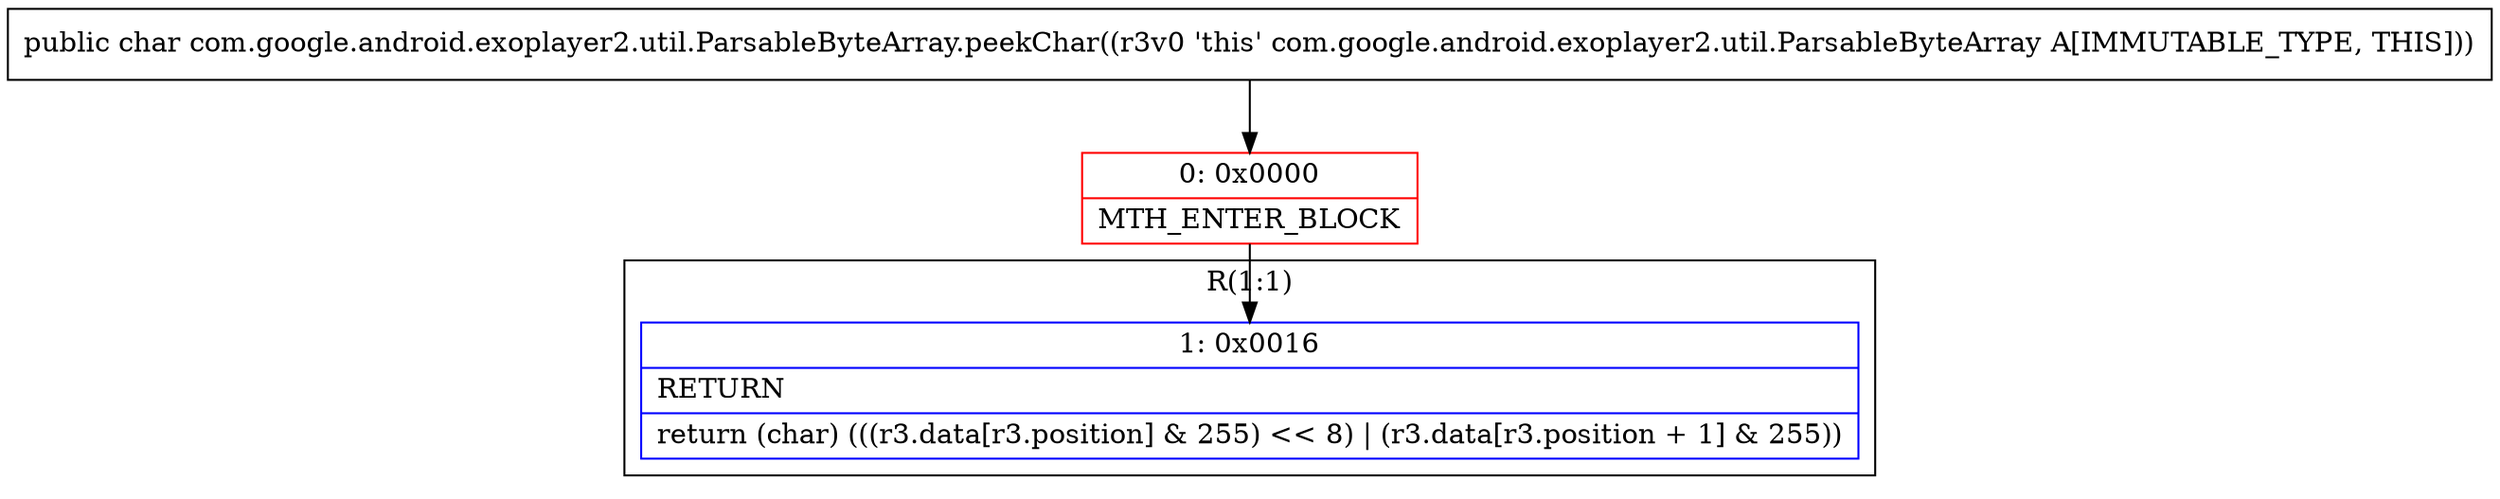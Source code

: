 digraph "CFG forcom.google.android.exoplayer2.util.ParsableByteArray.peekChar()C" {
subgraph cluster_Region_1513926504 {
label = "R(1:1)";
node [shape=record,color=blue];
Node_1 [shape=record,label="{1\:\ 0x0016|RETURN\l|return (char) (((r3.data[r3.position] & 255) \<\< 8) \| (r3.data[r3.position + 1] & 255))\l}"];
}
Node_0 [shape=record,color=red,label="{0\:\ 0x0000|MTH_ENTER_BLOCK\l}"];
MethodNode[shape=record,label="{public char com.google.android.exoplayer2.util.ParsableByteArray.peekChar((r3v0 'this' com.google.android.exoplayer2.util.ParsableByteArray A[IMMUTABLE_TYPE, THIS])) }"];
MethodNode -> Node_0;
Node_0 -> Node_1;
}

